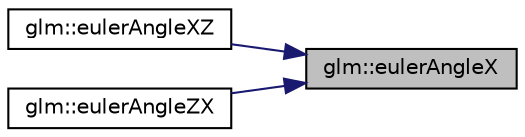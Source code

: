 digraph "glm::eulerAngleX"
{
 // LATEX_PDF_SIZE
  edge [fontname="Helvetica",fontsize="10",labelfontname="Helvetica",labelfontsize="10"];
  node [fontname="Helvetica",fontsize="10",shape=record];
  rankdir="RL";
  Node1 [label="glm::eulerAngleX",height=0.2,width=0.4,color="black", fillcolor="grey75", style="filled", fontcolor="black",tooltip=" "];
  Node1 -> Node2 [dir="back",color="midnightblue",fontsize="10",style="solid",fontname="Helvetica"];
  Node2 [label="glm::eulerAngleXZ",height=0.2,width=0.4,color="black", fillcolor="white", style="filled",URL="$group__gtx__euler__angles.html#gab2d7dc94b9a7519d741aaa208c7a335b",tooltip=" "];
  Node1 -> Node3 [dir="back",color="midnightblue",fontsize="10",style="solid",fontname="Helvetica"];
  Node3 [label="glm::eulerAngleZX",height=0.2,width=0.4,color="black", fillcolor="white", style="filled",URL="$group__gtx__euler__angles.html#gaef83cf40bd9ae780011b29970f16f622",tooltip=" "];
}
